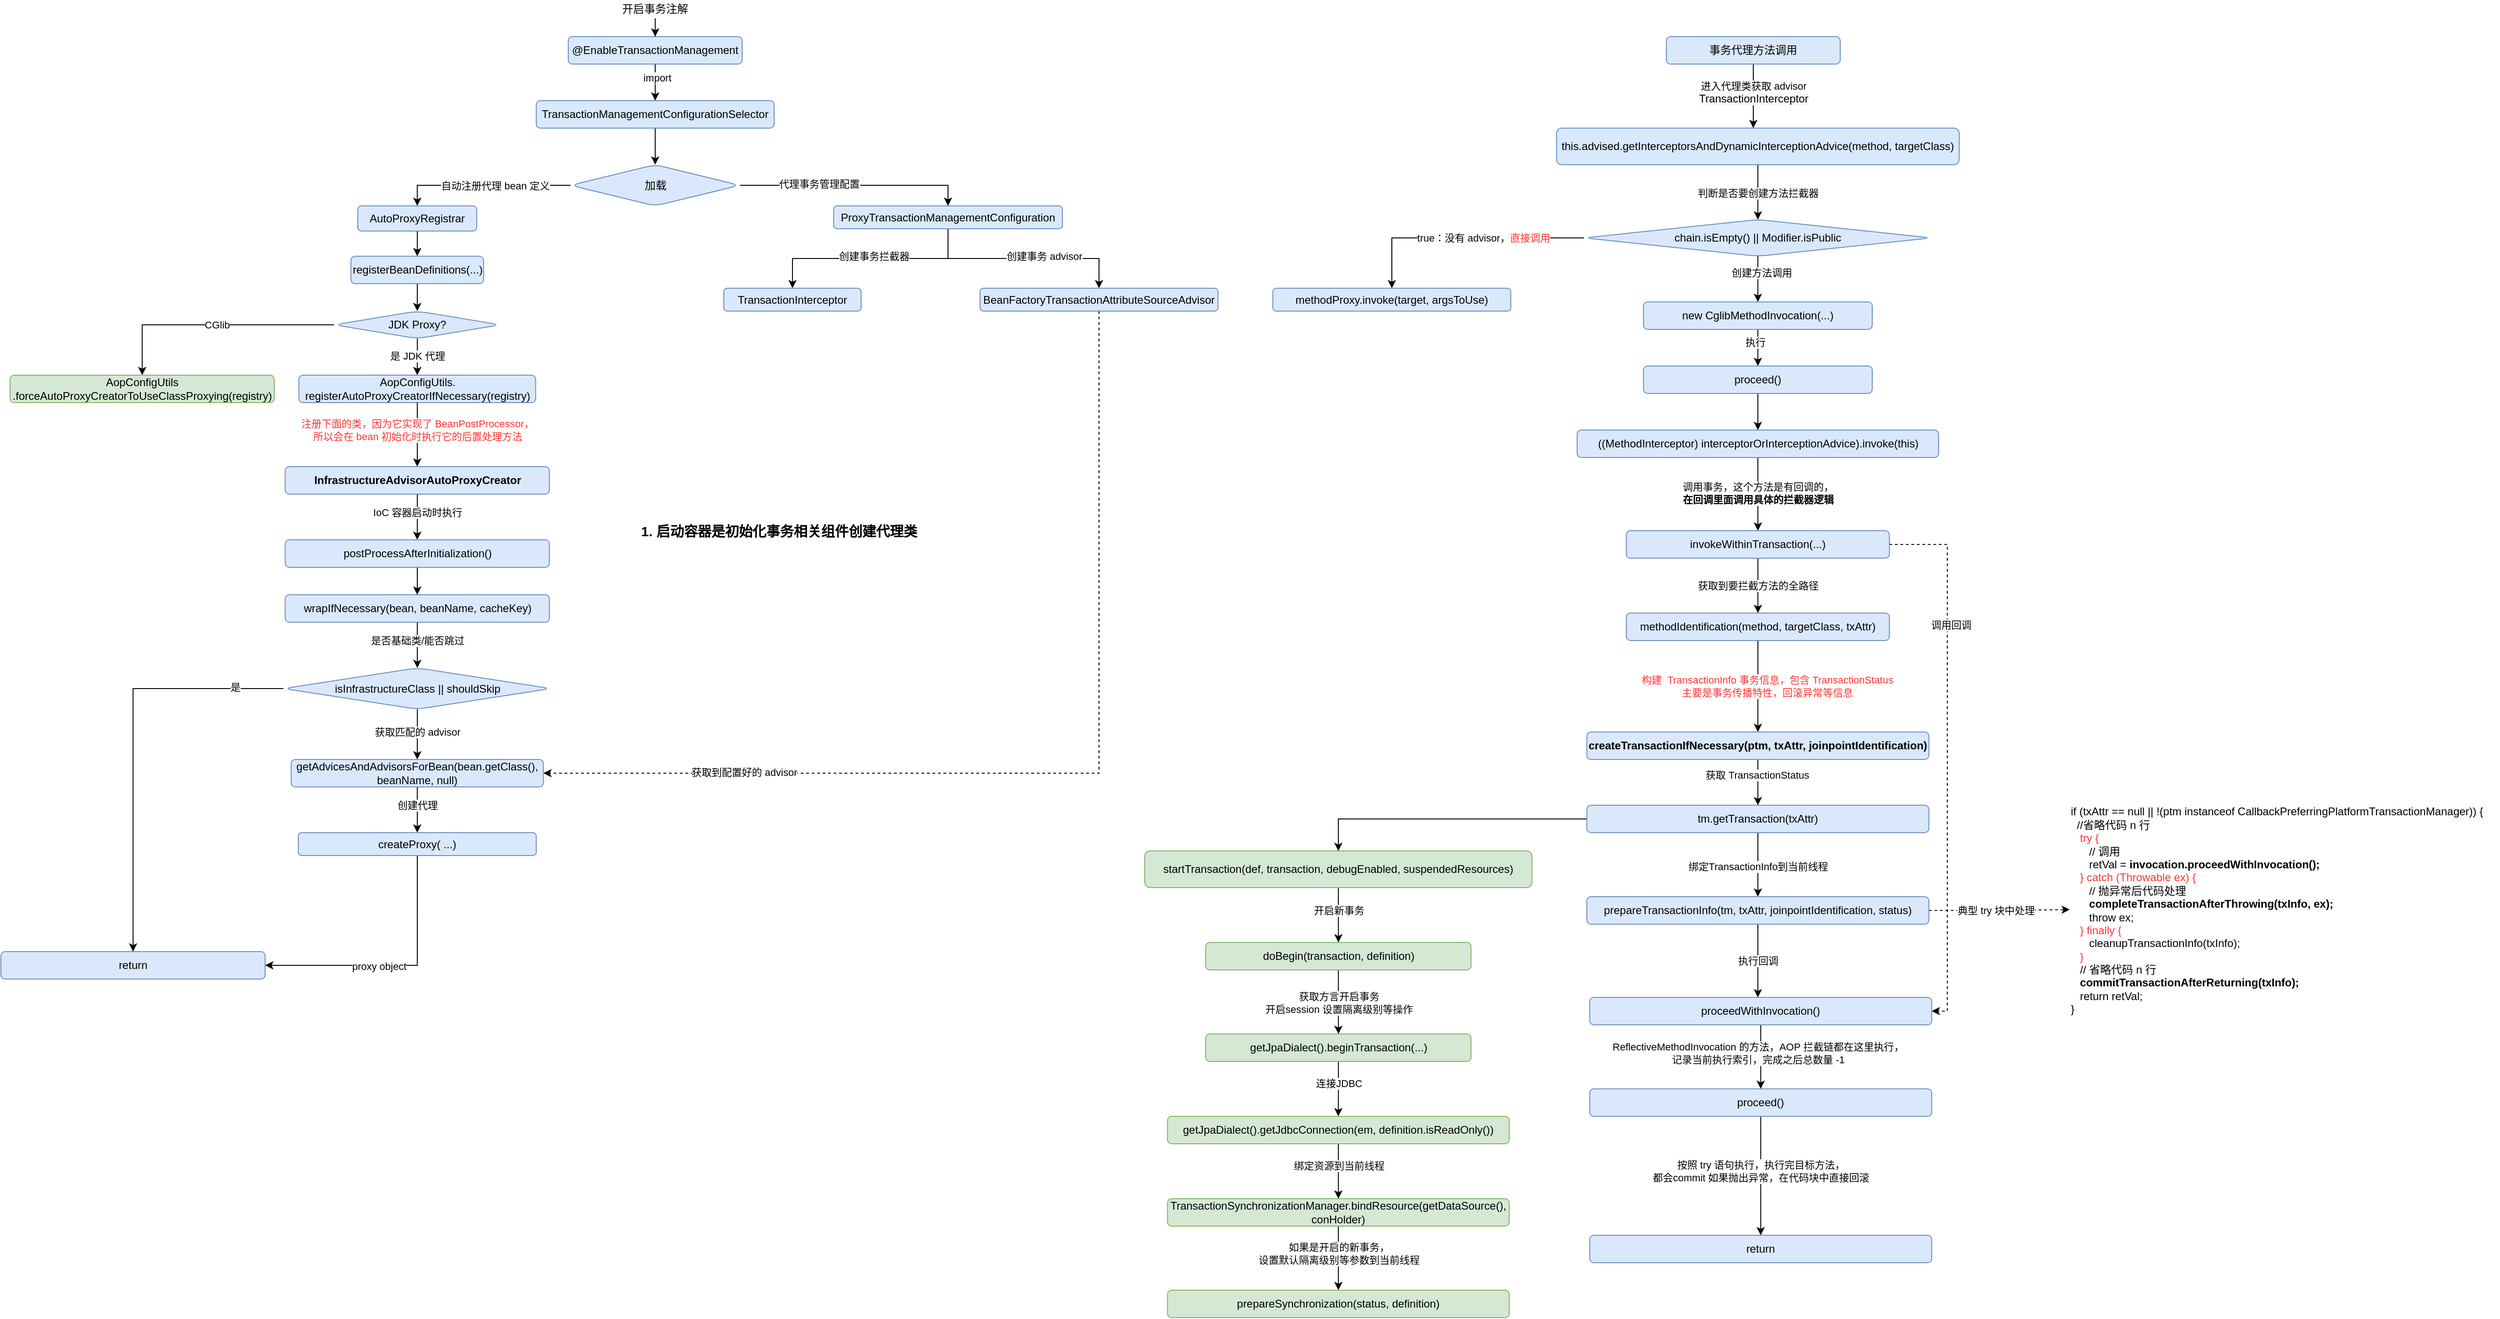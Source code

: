 <mxfile version="14.8.3" type="github">
  <diagram id="ldMmsAqKF8-JEFJYxq-1" name="第 1 页">
    <mxGraphModel dx="3546" dy="1178" grid="1" gridSize="10" guides="1" tooltips="1" connect="1" arrows="1" fold="1" page="1" pageScale="1" pageWidth="827" pageHeight="1169" math="0" shadow="0">
      <root>
        <mxCell id="0" />
        <mxCell id="1" parent="0" />
        <mxCell id="YAuvIwza9s7kWfyugDVW-5" value="" style="edgeStyle=orthogonalEdgeStyle;rounded=0;orthogonalLoop=1;jettySize=auto;html=1;" parent="1" source="YAuvIwza9s7kWfyugDVW-1" target="YAuvIwza9s7kWfyugDVW-4" edge="1">
          <mxGeometry relative="1" as="geometry">
            <Array as="points">
              <mxPoint x="-585" y="130" />
              <mxPoint x="-585" y="130" />
            </Array>
          </mxGeometry>
        </mxCell>
        <mxCell id="YAuvIwza9s7kWfyugDVW-7" value="import" style="edgeLabel;html=1;align=center;verticalAlign=middle;resizable=0;points=[];" parent="YAuvIwza9s7kWfyugDVW-5" vertex="1" connectable="0">
          <mxGeometry x="-0.286" y="2" relative="1" as="geometry">
            <mxPoint as="offset" />
          </mxGeometry>
        </mxCell>
        <mxCell id="YAuvIwza9s7kWfyugDVW-1" value="@EnableTransactionManagement" style="rounded=1;whiteSpace=wrap;html=1;fillColor=#dae8fc;strokeColor=#6c8ebf;" parent="1" vertex="1">
          <mxGeometry x="-680" y="80" width="190" height="30" as="geometry" />
        </mxCell>
        <mxCell id="YAuvIwza9s7kWfyugDVW-3" value="" style="edgeStyle=orthogonalEdgeStyle;rounded=0;orthogonalLoop=1;jettySize=auto;html=1;" parent="1" source="YAuvIwza9s7kWfyugDVW-2" target="YAuvIwza9s7kWfyugDVW-1" edge="1">
          <mxGeometry relative="1" as="geometry" />
        </mxCell>
        <mxCell id="YAuvIwza9s7kWfyugDVW-2" value="开启事务注解" style="text;html=1;strokeColor=none;fillColor=none;align=center;verticalAlign=middle;whiteSpace=wrap;rounded=0;" parent="1" vertex="1">
          <mxGeometry x="-625" y="40" width="80" height="20" as="geometry" />
        </mxCell>
        <mxCell id="YAuvIwza9s7kWfyugDVW-11" value="" style="edgeStyle=orthogonalEdgeStyle;rounded=0;orthogonalLoop=1;jettySize=auto;html=1;" parent="1" source="YAuvIwza9s7kWfyugDVW-4" target="YAuvIwza9s7kWfyugDVW-10" edge="1">
          <mxGeometry relative="1" as="geometry" />
        </mxCell>
        <mxCell id="YAuvIwza9s7kWfyugDVW-4" value="TransactionManagementConfigurationSelector" style="rounded=1;whiteSpace=wrap;html=1;fillColor=#dae8fc;strokeColor=#6c8ebf;" parent="1" vertex="1">
          <mxGeometry x="-715" y="150" width="260" height="30" as="geometry" />
        </mxCell>
        <mxCell id="YAuvIwza9s7kWfyugDVW-14" value="" style="edgeStyle=orthogonalEdgeStyle;rounded=0;orthogonalLoop=1;jettySize=auto;html=1;entryX=0.5;entryY=0;entryDx=0;entryDy=0;" parent="1" source="YAuvIwza9s7kWfyugDVW-10" target="YAuvIwza9s7kWfyugDVW-13" edge="1">
          <mxGeometry relative="1" as="geometry" />
        </mxCell>
        <mxCell id="YAuvIwza9s7kWfyugDVW-17" value="自动注册代理 bean&amp;nbsp;定义" style="edgeLabel;html=1;align=center;verticalAlign=middle;resizable=0;points=[];" parent="YAuvIwza9s7kWfyugDVW-14" vertex="1" connectable="0">
          <mxGeometry x="0.062" y="1" relative="1" as="geometry">
            <mxPoint x="18.12" y="-0.98" as="offset" />
          </mxGeometry>
        </mxCell>
        <mxCell id="YAuvIwza9s7kWfyugDVW-16" style="edgeStyle=orthogonalEdgeStyle;rounded=0;orthogonalLoop=1;jettySize=auto;html=1;entryX=0.5;entryY=0;entryDx=0;entryDy=0;" parent="1" source="YAuvIwza9s7kWfyugDVW-10" target="YAuvIwza9s7kWfyugDVW-15" edge="1">
          <mxGeometry relative="1" as="geometry" />
        </mxCell>
        <mxCell id="YAuvIwza9s7kWfyugDVW-18" value="代理事务管理配置" style="edgeLabel;html=1;align=center;verticalAlign=middle;resizable=0;points=[];" parent="YAuvIwza9s7kWfyugDVW-16" vertex="1" connectable="0">
          <mxGeometry x="-0.313" y="2" relative="1" as="geometry">
            <mxPoint as="offset" />
          </mxGeometry>
        </mxCell>
        <mxCell id="YAuvIwza9s7kWfyugDVW-10" value="加载" style="rhombus;whiteSpace=wrap;html=1;rounded=1;strokeColor=#6c8ebf;fillColor=#dae8fc;" parent="1" vertex="1">
          <mxGeometry x="-677.5" y="220" width="185" height="45" as="geometry" />
        </mxCell>
        <mxCell id="YAuvIwza9s7kWfyugDVW-20" value="" style="edgeStyle=orthogonalEdgeStyle;rounded=0;orthogonalLoop=1;jettySize=auto;html=1;" parent="1" source="YAuvIwza9s7kWfyugDVW-13" target="YAuvIwza9s7kWfyugDVW-19" edge="1">
          <mxGeometry relative="1" as="geometry" />
        </mxCell>
        <mxCell id="YAuvIwza9s7kWfyugDVW-13" value="AutoProxyRegistrar" style="whiteSpace=wrap;html=1;rounded=1;strokeColor=#6c8ebf;fillColor=#dae8fc;" parent="1" vertex="1">
          <mxGeometry x="-910" y="265" width="130" height="27.5" as="geometry" />
        </mxCell>
        <mxCell id="YAuvIwza9s7kWfyugDVW-36" value="" style="edgeStyle=orthogonalEdgeStyle;rounded=0;orthogonalLoop=1;jettySize=auto;html=1;" parent="1" source="YAuvIwza9s7kWfyugDVW-15" target="YAuvIwza9s7kWfyugDVW-35" edge="1">
          <mxGeometry relative="1" as="geometry" />
        </mxCell>
        <mxCell id="YAuvIwza9s7kWfyugDVW-37" value="创建事务拦截器" style="edgeLabel;html=1;align=center;verticalAlign=middle;resizable=0;points=[];" parent="YAuvIwza9s7kWfyugDVW-36" vertex="1" connectable="0">
          <mxGeometry x="0.043" y="1" relative="1" as="geometry">
            <mxPoint x="9.24" y="-3.48" as="offset" />
          </mxGeometry>
        </mxCell>
        <mxCell id="YAuvIwza9s7kWfyugDVW-39" value="" style="edgeStyle=orthogonalEdgeStyle;rounded=0;orthogonalLoop=1;jettySize=auto;html=1;" parent="1" source="YAuvIwza9s7kWfyugDVW-15" target="YAuvIwza9s7kWfyugDVW-38" edge="1">
          <mxGeometry relative="1" as="geometry" />
        </mxCell>
        <mxCell id="YAuvIwza9s7kWfyugDVW-40" value="创建事务&amp;nbsp;advisor" style="edgeLabel;html=1;align=center;verticalAlign=middle;resizable=0;points=[];" parent="YAuvIwza9s7kWfyugDVW-39" vertex="1" connectable="0">
          <mxGeometry x="-0.231" y="1" relative="1" as="geometry">
            <mxPoint x="49.17" y="-1.48" as="offset" />
          </mxGeometry>
        </mxCell>
        <mxCell id="YAuvIwza9s7kWfyugDVW-15" value="ProxyTransactionManagementConfiguration" style="whiteSpace=wrap;html=1;rounded=1;strokeColor=#6c8ebf;fillColor=#dae8fc;" parent="1" vertex="1">
          <mxGeometry x="-390" y="265" width="250" height="25" as="geometry" />
        </mxCell>
        <mxCell id="YAuvIwza9s7kWfyugDVW-24" value="" style="edgeStyle=orthogonalEdgeStyle;rounded=0;orthogonalLoop=1;jettySize=auto;html=1;" parent="1" source="YAuvIwza9s7kWfyugDVW-19" target="YAuvIwza9s7kWfyugDVW-23" edge="1">
          <mxGeometry relative="1" as="geometry" />
        </mxCell>
        <mxCell id="YAuvIwza9s7kWfyugDVW-19" value="registerBeanDefinitions(...)" style="whiteSpace=wrap;html=1;rounded=1;strokeColor=#6c8ebf;fillColor=#dae8fc;" parent="1" vertex="1">
          <mxGeometry x="-917.5" y="320" width="145" height="30" as="geometry" />
        </mxCell>
        <mxCell id="YAuvIwza9s7kWfyugDVW-21" value="AopConfigUtils.&lt;br&gt;registerAutoProxyCreatorIfNecessary(registry)" style="whiteSpace=wrap;html=1;rounded=1;strokeColor=#6c8ebf;fillColor=#dae8fc;" parent="1" vertex="1">
          <mxGeometry x="-974.38" y="450" width="258.75" height="30" as="geometry" />
        </mxCell>
        <mxCell id="YAuvIwza9s7kWfyugDVW-25" style="edgeStyle=orthogonalEdgeStyle;rounded=0;orthogonalLoop=1;jettySize=auto;html=1;" parent="1" source="YAuvIwza9s7kWfyugDVW-23" target="YAuvIwza9s7kWfyugDVW-21" edge="1">
          <mxGeometry relative="1" as="geometry" />
        </mxCell>
        <mxCell id="YAuvIwza9s7kWfyugDVW-26" value="是&amp;nbsp;JDK&amp;nbsp;代理" style="edgeLabel;html=1;align=center;verticalAlign=middle;resizable=0;points=[];" parent="YAuvIwza9s7kWfyugDVW-25" vertex="1" connectable="0">
          <mxGeometry x="-0.063" relative="1" as="geometry">
            <mxPoint as="offset" />
          </mxGeometry>
        </mxCell>
        <mxCell id="YAuvIwza9s7kWfyugDVW-30" value="" style="edgeStyle=orthogonalEdgeStyle;rounded=0;orthogonalLoop=1;jettySize=auto;html=1;" parent="1" source="YAuvIwza9s7kWfyugDVW-23" target="YAuvIwza9s7kWfyugDVW-29" edge="1">
          <mxGeometry relative="1" as="geometry" />
        </mxCell>
        <mxCell id="YAuvIwza9s7kWfyugDVW-31" value="CGlib" style="edgeLabel;html=1;align=center;verticalAlign=middle;resizable=0;points=[];" parent="YAuvIwza9s7kWfyugDVW-30" vertex="1" connectable="0">
          <mxGeometry x="-0.03" relative="1" as="geometry">
            <mxPoint as="offset" />
          </mxGeometry>
        </mxCell>
        <mxCell id="YAuvIwza9s7kWfyugDVW-23" value="JDK Proxy?" style="rhombus;whiteSpace=wrap;html=1;rounded=1;strokeColor=#6c8ebf;fillColor=#dae8fc;" parent="1" vertex="1">
          <mxGeometry x="-935.94" y="380" width="181.87" height="30" as="geometry" />
        </mxCell>
        <mxCell id="YAuvIwza9s7kWfyugDVW-33" value="" style="edgeStyle=orthogonalEdgeStyle;rounded=0;orthogonalLoop=1;jettySize=auto;html=1;exitX=0.5;exitY=1;exitDx=0;exitDy=0;" parent="1" source="YAuvIwza9s7kWfyugDVW-21" target="YAuvIwza9s7kWfyugDVW-32" edge="1">
          <mxGeometry relative="1" as="geometry" />
        </mxCell>
        <mxCell id="YAuvIwza9s7kWfyugDVW-34" value="&lt;font color=&quot;#ff3333&quot;&gt;注册下面的类，因为它实现了&amp;nbsp;BeanPostProcessor，&lt;br&gt;所以会在&amp;nbsp;bean&amp;nbsp;初始化时执行它的后置处理方法&lt;/font&gt;" style="edgeLabel;html=1;align=center;verticalAlign=middle;resizable=0;points=[];" parent="YAuvIwza9s7kWfyugDVW-33" vertex="1" connectable="0">
          <mxGeometry x="-0.291" y="-1" relative="1" as="geometry">
            <mxPoint x="1" y="5.17" as="offset" />
          </mxGeometry>
        </mxCell>
        <mxCell id="YAuvIwza9s7kWfyugDVW-29" value="AopConfigUtils&lt;br&gt;.forceAutoProxyCreatorToUseClassProxying(registry)" style="whiteSpace=wrap;html=1;rounded=1;strokeColor=#82b366;fillColor=#d5e8d4;" parent="1" vertex="1">
          <mxGeometry x="-1290" y="450" width="288.75" height="30" as="geometry" />
        </mxCell>
        <mxCell id="YAuvIwza9s7kWfyugDVW-45" value="" style="edgeStyle=orthogonalEdgeStyle;rounded=0;orthogonalLoop=1;jettySize=auto;html=1;" parent="1" source="YAuvIwza9s7kWfyugDVW-32" target="YAuvIwza9s7kWfyugDVW-44" edge="1">
          <mxGeometry relative="1" as="geometry" />
        </mxCell>
        <mxCell id="YAuvIwza9s7kWfyugDVW-46" value="IoC&amp;nbsp;容器启动时执行" style="edgeLabel;html=1;align=center;verticalAlign=middle;resizable=0;points=[];" parent="YAuvIwza9s7kWfyugDVW-45" vertex="1" connectable="0">
          <mxGeometry x="0.302" relative="1" as="geometry">
            <mxPoint y="-12.41" as="offset" />
          </mxGeometry>
        </mxCell>
        <mxCell id="YAuvIwza9s7kWfyugDVW-32" value="&lt;b&gt;InfrastructureAdvisorAutoProxyCreator&lt;/b&gt;" style="whiteSpace=wrap;html=1;rounded=1;strokeColor=#6c8ebf;fillColor=#dae8fc;" parent="1" vertex="1">
          <mxGeometry x="-989.37" y="550" width="288.75" height="30" as="geometry" />
        </mxCell>
        <mxCell id="YAuvIwza9s7kWfyugDVW-35" value="TransactionInterceptor" style="whiteSpace=wrap;html=1;rounded=1;strokeColor=#6c8ebf;fillColor=#dae8fc;" parent="1" vertex="1">
          <mxGeometry x="-510" y="355" width="150" height="25" as="geometry" />
        </mxCell>
        <mxCell id="YAuvIwza9s7kWfyugDVW-66" style="edgeStyle=orthogonalEdgeStyle;rounded=0;orthogonalLoop=1;jettySize=auto;html=1;entryX=1;entryY=0.5;entryDx=0;entryDy=0;dashed=1;" parent="1" source="YAuvIwza9s7kWfyugDVW-38" target="YAuvIwza9s7kWfyugDVW-62" edge="1">
          <mxGeometry relative="1" as="geometry">
            <Array as="points">
              <mxPoint x="-100" y="885" />
            </Array>
          </mxGeometry>
        </mxCell>
        <mxCell id="YAuvIwza9s7kWfyugDVW-67" value="获取到配置好的&amp;nbsp;advisor" style="edgeLabel;html=1;align=center;verticalAlign=middle;resizable=0;points=[];" parent="YAuvIwza9s7kWfyugDVW-66" vertex="1" connectable="0">
          <mxGeometry x="0.607" y="-1" relative="1" as="geometry">
            <mxPoint as="offset" />
          </mxGeometry>
        </mxCell>
        <mxCell id="YAuvIwza9s7kWfyugDVW-38" value="BeanFactoryTransactionAttributeSourceAdvisor" style="whiteSpace=wrap;html=1;rounded=1;strokeColor=#6c8ebf;fillColor=#dae8fc;" parent="1" vertex="1">
          <mxGeometry x="-230" y="355" width="260" height="25" as="geometry" />
        </mxCell>
        <mxCell id="YAuvIwza9s7kWfyugDVW-48" value="" style="edgeStyle=orthogonalEdgeStyle;rounded=0;orthogonalLoop=1;jettySize=auto;html=1;" parent="1" source="YAuvIwza9s7kWfyugDVW-44" target="YAuvIwza9s7kWfyugDVW-47" edge="1">
          <mxGeometry relative="1" as="geometry" />
        </mxCell>
        <mxCell id="YAuvIwza9s7kWfyugDVW-44" value="postProcessAfterInitialization()" style="whiteSpace=wrap;html=1;rounded=1;strokeColor=#6c8ebf;fillColor=#dae8fc;" parent="1" vertex="1">
          <mxGeometry x="-989.38" y="630" width="288.75" height="30" as="geometry" />
        </mxCell>
        <mxCell id="YAuvIwza9s7kWfyugDVW-50" value="" style="edgeStyle=orthogonalEdgeStyle;rounded=0;orthogonalLoop=1;jettySize=auto;html=1;" parent="1" source="YAuvIwza9s7kWfyugDVW-47" target="YAuvIwza9s7kWfyugDVW-49" edge="1">
          <mxGeometry relative="1" as="geometry" />
        </mxCell>
        <mxCell id="YAuvIwza9s7kWfyugDVW-51" value="是否基础类/能否跳过" style="edgeLabel;html=1;align=center;verticalAlign=middle;resizable=0;points=[];" parent="YAuvIwza9s7kWfyugDVW-50" vertex="1" connectable="0">
          <mxGeometry x="0.224" y="2" relative="1" as="geometry">
            <mxPoint x="-2.08" y="-10.75" as="offset" />
          </mxGeometry>
        </mxCell>
        <mxCell id="YAuvIwza9s7kWfyugDVW-47" value="wrapIfNecessary(bean, beanName, cacheKey)" style="whiteSpace=wrap;html=1;rounded=1;strokeColor=#6c8ebf;fillColor=#dae8fc;" parent="1" vertex="1">
          <mxGeometry x="-989.37" y="690" width="288.75" height="30" as="geometry" />
        </mxCell>
        <mxCell id="YAuvIwza9s7kWfyugDVW-55" style="edgeStyle=orthogonalEdgeStyle;rounded=0;orthogonalLoop=1;jettySize=auto;html=1;" parent="1" source="YAuvIwza9s7kWfyugDVW-49" target="YAuvIwza9s7kWfyugDVW-54" edge="1">
          <mxGeometry relative="1" as="geometry" />
        </mxCell>
        <mxCell id="YAuvIwza9s7kWfyugDVW-56" value="是" style="edgeLabel;html=1;align=center;verticalAlign=middle;resizable=0;points=[];" parent="YAuvIwza9s7kWfyugDVW-55" vertex="1" connectable="0">
          <mxGeometry x="-0.764" y="-2" relative="1" as="geometry">
            <mxPoint as="offset" />
          </mxGeometry>
        </mxCell>
        <mxCell id="YAuvIwza9s7kWfyugDVW-64" value="" style="edgeStyle=orthogonalEdgeStyle;rounded=0;orthogonalLoop=1;jettySize=auto;html=1;" parent="1" source="YAuvIwza9s7kWfyugDVW-49" target="YAuvIwza9s7kWfyugDVW-62" edge="1">
          <mxGeometry relative="1" as="geometry" />
        </mxCell>
        <mxCell id="YAuvIwza9s7kWfyugDVW-65" value="获取匹配的&amp;nbsp;advisor" style="edgeLabel;html=1;align=center;verticalAlign=middle;resizable=0;points=[];" parent="YAuvIwza9s7kWfyugDVW-64" vertex="1" connectable="0">
          <mxGeometry x="0.293" y="-1" relative="1" as="geometry">
            <mxPoint x="1" y="-10.74" as="offset" />
          </mxGeometry>
        </mxCell>
        <mxCell id="YAuvIwza9s7kWfyugDVW-49" value="isInfrastructureClass ||&amp;nbsp;shouldSkip" style="rhombus;whiteSpace=wrap;html=1;rounded=1;strokeColor=#6c8ebf;fillColor=#dae8fc;" parent="1" vertex="1">
          <mxGeometry x="-991.25" y="770" width="292.5" height="45" as="geometry" />
        </mxCell>
        <mxCell id="YAuvIwza9s7kWfyugDVW-54" value="return" style="whiteSpace=wrap;html=1;rounded=1;strokeColor=#6c8ebf;fillColor=#dae8fc;" parent="1" vertex="1">
          <mxGeometry x="-1300" y="1080" width="288.75" height="30" as="geometry" />
        </mxCell>
        <mxCell id="YAuvIwza9s7kWfyugDVW-71" style="edgeStyle=orthogonalEdgeStyle;rounded=0;orthogonalLoop=1;jettySize=auto;html=1;entryX=1;entryY=0.5;entryDx=0;entryDy=0;exitX=0.5;exitY=1;exitDx=0;exitDy=0;" parent="1" source="YAuvIwza9s7kWfyugDVW-59" target="YAuvIwza9s7kWfyugDVW-54" edge="1">
          <mxGeometry relative="1" as="geometry" />
        </mxCell>
        <mxCell id="YAuvIwza9s7kWfyugDVW-72" value="proxy&amp;nbsp;object" style="edgeLabel;html=1;align=center;verticalAlign=middle;resizable=0;points=[];" parent="YAuvIwza9s7kWfyugDVW-71" vertex="1" connectable="0">
          <mxGeometry x="0.132" y="1" relative="1" as="geometry">
            <mxPoint as="offset" />
          </mxGeometry>
        </mxCell>
        <mxCell id="YAuvIwza9s7kWfyugDVW-59" value="&lt;div&gt;createProxy(&lt;span&gt;&amp;nbsp;...)&lt;/span&gt;&lt;/div&gt;" style="whiteSpace=wrap;html=1;rounded=1;strokeColor=#6c8ebf;fillColor=#dae8fc;" parent="1" vertex="1">
          <mxGeometry x="-974.99" y="950" width="260" height="25" as="geometry" />
        </mxCell>
        <mxCell id="YAuvIwza9s7kWfyugDVW-69" value="" style="edgeStyle=orthogonalEdgeStyle;rounded=0;orthogonalLoop=1;jettySize=auto;html=1;" parent="1" source="YAuvIwza9s7kWfyugDVW-62" target="YAuvIwza9s7kWfyugDVW-59" edge="1">
          <mxGeometry relative="1" as="geometry" />
        </mxCell>
        <mxCell id="YAuvIwza9s7kWfyugDVW-70" value="创建代理" style="edgeLabel;html=1;align=center;verticalAlign=middle;resizable=0;points=[];" parent="YAuvIwza9s7kWfyugDVW-69" vertex="1" connectable="0">
          <mxGeometry x="-0.225" relative="1" as="geometry">
            <mxPoint as="offset" />
          </mxGeometry>
        </mxCell>
        <mxCell id="YAuvIwza9s7kWfyugDVW-62" value="getAdvicesAndAdvisorsForBean(bean.getClass(), beanName, null)" style="whiteSpace=wrap;html=1;rounded=1;strokeColor=#6c8ebf;fillColor=#dae8fc;" parent="1" vertex="1">
          <mxGeometry x="-982.81" y="870" width="275.63" height="30" as="geometry" />
        </mxCell>
        <mxCell id="YAuvIwza9s7kWfyugDVW-73" value="&lt;b&gt;&lt;font style=&quot;font-size: 15px&quot;&gt;1. 启动容器是初始化事务相关组件创建代理类&lt;/font&gt;&lt;/b&gt;" style="text;html=1;align=center;verticalAlign=middle;resizable=0;points=[];autosize=1;" parent="1" vertex="1">
          <mxGeometry x="-610" y="610" width="320" height="20" as="geometry" />
        </mxCell>
        <mxCell id="YAuvIwza9s7kWfyugDVW-76" value="" style="edgeStyle=orthogonalEdgeStyle;rounded=0;orthogonalLoop=1;jettySize=auto;html=1;" parent="1" source="YAuvIwza9s7kWfyugDVW-74" target="YAuvIwza9s7kWfyugDVW-75" edge="1">
          <mxGeometry relative="1" as="geometry">
            <Array as="points">
              <mxPoint x="615" y="140" />
              <mxPoint x="615" y="140" />
            </Array>
          </mxGeometry>
        </mxCell>
        <mxCell id="YAuvIwza9s7kWfyugDVW-77" value="进入代理类获取&amp;nbsp;advisor&lt;br&gt;&lt;span style=&quot;font-size: 12px ; background-color: rgb(248 , 249 , 250)&quot;&gt;TransactionInterceptor&lt;/span&gt;" style="edgeLabel;html=1;align=center;verticalAlign=middle;resizable=0;points=[];" parent="YAuvIwza9s7kWfyugDVW-76" vertex="1" connectable="0">
          <mxGeometry x="-0.25" y="4" relative="1" as="geometry">
            <mxPoint x="-4" y="4" as="offset" />
          </mxGeometry>
        </mxCell>
        <mxCell id="YAuvIwza9s7kWfyugDVW-74" value="事务代理方法调用" style="rounded=1;whiteSpace=wrap;html=1;fillColor=#dae8fc;strokeColor=#6c8ebf;" parent="1" vertex="1">
          <mxGeometry x="520" y="80" width="190" height="30" as="geometry" />
        </mxCell>
        <mxCell id="YAuvIwza9s7kWfyugDVW-79" value="" style="edgeStyle=orthogonalEdgeStyle;rounded=0;orthogonalLoop=1;jettySize=auto;html=1;" parent="1" source="YAuvIwza9s7kWfyugDVW-75" target="YAuvIwza9s7kWfyugDVW-78" edge="1">
          <mxGeometry relative="1" as="geometry" />
        </mxCell>
        <mxCell id="YAuvIwza9s7kWfyugDVW-80" value="判断是否要创建方法拦截器" style="edgeLabel;html=1;align=center;verticalAlign=middle;resizable=0;points=[];" parent="YAuvIwza9s7kWfyugDVW-79" vertex="1" connectable="0">
          <mxGeometry x="-0.218" y="1" relative="1" as="geometry">
            <mxPoint x="-1" y="7" as="offset" />
          </mxGeometry>
        </mxCell>
        <mxCell id="YAuvIwza9s7kWfyugDVW-75" value="this.advised.getInterceptorsAndDynamicInterceptionAdvice(method, targetClass)" style="rounded=1;whiteSpace=wrap;html=1;fillColor=#dae8fc;strokeColor=#6c8ebf;" parent="1" vertex="1">
          <mxGeometry x="400" y="180" width="440" height="40" as="geometry" />
        </mxCell>
        <mxCell id="YAuvIwza9s7kWfyugDVW-82" style="edgeStyle=orthogonalEdgeStyle;rounded=0;orthogonalLoop=1;jettySize=auto;html=1;" parent="1" source="YAuvIwza9s7kWfyugDVW-78" target="YAuvIwza9s7kWfyugDVW-81" edge="1">
          <mxGeometry relative="1" as="geometry" />
        </mxCell>
        <mxCell id="YAuvIwza9s7kWfyugDVW-83" value="true：没有&amp;nbsp;advisor，&lt;font color=&quot;#ff3333&quot;&gt;直接调用&lt;/font&gt;" style="edgeLabel;html=1;align=center;verticalAlign=middle;resizable=0;points=[];" parent="YAuvIwza9s7kWfyugDVW-82" vertex="1" connectable="0">
          <mxGeometry x="0.23" y="-1" relative="1" as="geometry">
            <mxPoint x="53" y="1" as="offset" />
          </mxGeometry>
        </mxCell>
        <mxCell id="YAuvIwza9s7kWfyugDVW-85" value="" style="edgeStyle=orthogonalEdgeStyle;rounded=0;orthogonalLoop=1;jettySize=auto;html=1;" parent="1" source="YAuvIwza9s7kWfyugDVW-78" target="YAuvIwza9s7kWfyugDVW-84" edge="1">
          <mxGeometry relative="1" as="geometry" />
        </mxCell>
        <mxCell id="YAuvIwza9s7kWfyugDVW-86" value="创建方法调用" style="edgeLabel;html=1;align=center;verticalAlign=middle;resizable=0;points=[];" parent="YAuvIwza9s7kWfyugDVW-85" vertex="1" connectable="0">
          <mxGeometry x="-0.291" y="4" relative="1" as="geometry">
            <mxPoint as="offset" />
          </mxGeometry>
        </mxCell>
        <mxCell id="YAuvIwza9s7kWfyugDVW-78" value="chain.isEmpty() ||&amp;nbsp;Modifier.isPublic" style="rhombus;whiteSpace=wrap;html=1;rounded=1;strokeColor=#6c8ebf;fillColor=#dae8fc;" parent="1" vertex="1">
          <mxGeometry x="430" y="280" width="380" height="40" as="geometry" />
        </mxCell>
        <mxCell id="YAuvIwza9s7kWfyugDVW-81" value="methodProxy.invoke(target, argsToUse)" style="rounded=1;whiteSpace=wrap;html=1;fillColor=#dae8fc;strokeColor=#6c8ebf;" parent="1" vertex="1">
          <mxGeometry x="90" y="355" width="260" height="25" as="geometry" />
        </mxCell>
        <mxCell id="YAuvIwza9s7kWfyugDVW-88" value="" style="edgeStyle=orthogonalEdgeStyle;rounded=0;orthogonalLoop=1;jettySize=auto;html=1;" parent="1" source="YAuvIwza9s7kWfyugDVW-84" target="YAuvIwza9s7kWfyugDVW-87" edge="1">
          <mxGeometry relative="1" as="geometry" />
        </mxCell>
        <mxCell id="YAuvIwza9s7kWfyugDVW-89" value="执行" style="edgeLabel;html=1;align=center;verticalAlign=middle;resizable=0;points=[];" parent="YAuvIwza9s7kWfyugDVW-88" vertex="1" connectable="0">
          <mxGeometry x="-0.296" y="-3" relative="1" as="geometry">
            <mxPoint as="offset" />
          </mxGeometry>
        </mxCell>
        <mxCell id="YAuvIwza9s7kWfyugDVW-84" value="new CglibMethodInvocation(...)" style="rounded=1;whiteSpace=wrap;html=1;fillColor=#dae8fc;strokeColor=#6c8ebf;" parent="1" vertex="1">
          <mxGeometry x="495" y="370" width="250" height="30" as="geometry" />
        </mxCell>
        <mxCell id="YAuvIwza9s7kWfyugDVW-91" value="" style="edgeStyle=orthogonalEdgeStyle;rounded=0;orthogonalLoop=1;jettySize=auto;html=1;" parent="1" source="YAuvIwza9s7kWfyugDVW-87" target="YAuvIwza9s7kWfyugDVW-90" edge="1">
          <mxGeometry relative="1" as="geometry" />
        </mxCell>
        <mxCell id="YAuvIwza9s7kWfyugDVW-87" value="proceed()" style="rounded=1;whiteSpace=wrap;html=1;fillColor=#dae8fc;strokeColor=#6c8ebf;" parent="1" vertex="1">
          <mxGeometry x="495" y="440" width="250" height="30" as="geometry" />
        </mxCell>
        <mxCell id="YAuvIwza9s7kWfyugDVW-93" value="" style="edgeStyle=orthogonalEdgeStyle;rounded=0;orthogonalLoop=1;jettySize=auto;html=1;" parent="1" source="YAuvIwza9s7kWfyugDVW-90" target="YAuvIwza9s7kWfyugDVW-92" edge="1">
          <mxGeometry relative="1" as="geometry" />
        </mxCell>
        <mxCell id="YAuvIwza9s7kWfyugDVW-94" value="调用事务，这个方法是有回调的，&lt;br&gt;&lt;b&gt;在回调里面调用具体的拦截器逻辑&lt;/b&gt;" style="edgeLabel;html=1;align=center;verticalAlign=middle;resizable=0;points=[];" parent="YAuvIwza9s7kWfyugDVW-93" vertex="1" connectable="0">
          <mxGeometry x="-0.756" y="-1" relative="1" as="geometry">
            <mxPoint x="1" y="29" as="offset" />
          </mxGeometry>
        </mxCell>
        <mxCell id="YAuvIwza9s7kWfyugDVW-90" value="((MethodInterceptor) interceptorOrInterceptionAdvice).invoke(this)" style="rounded=1;whiteSpace=wrap;html=1;fillColor=#dae8fc;strokeColor=#6c8ebf;" parent="1" vertex="1">
          <mxGeometry x="422.5" y="510" width="395" height="30" as="geometry" />
        </mxCell>
        <mxCell id="YAuvIwza9s7kWfyugDVW-96" value="" style="edgeStyle=orthogonalEdgeStyle;rounded=0;orthogonalLoop=1;jettySize=auto;html=1;" parent="1" source="YAuvIwza9s7kWfyugDVW-92" target="YAuvIwza9s7kWfyugDVW-95" edge="1">
          <mxGeometry relative="1" as="geometry">
            <Array as="points">
              <mxPoint x="620" y="680" />
              <mxPoint x="620" y="680" />
            </Array>
          </mxGeometry>
        </mxCell>
        <mxCell id="YAuvIwza9s7kWfyugDVW-97" value="获取到要拦截方法的全路径" style="edgeLabel;html=1;align=center;verticalAlign=middle;resizable=0;points=[];" parent="YAuvIwza9s7kWfyugDVW-96" vertex="1" connectable="0">
          <mxGeometry x="-0.3" y="2" relative="1" as="geometry">
            <mxPoint x="-2.1" y="9" as="offset" />
          </mxGeometry>
        </mxCell>
        <mxCell id="YAuvIwza9s7kWfyugDVW-133" style="edgeStyle=orthogonalEdgeStyle;rounded=0;orthogonalLoop=1;jettySize=auto;html=1;entryX=1;entryY=0.5;entryDx=0;entryDy=0;dashed=1;exitX=1;exitY=0.5;exitDx=0;exitDy=0;" parent="1" source="YAuvIwza9s7kWfyugDVW-92" target="YAuvIwza9s7kWfyugDVW-131" edge="1">
          <mxGeometry relative="1" as="geometry">
            <Array as="points">
              <mxPoint x="827" y="635" />
              <mxPoint x="827" y="1145" />
            </Array>
          </mxGeometry>
        </mxCell>
        <mxCell id="YAuvIwza9s7kWfyugDVW-134" value="调用回调" style="edgeLabel;html=1;align=center;verticalAlign=middle;resizable=0;points=[];" parent="YAuvIwza9s7kWfyugDVW-133" vertex="1" connectable="0">
          <mxGeometry x="-0.49" y="4" relative="1" as="geometry">
            <mxPoint as="offset" />
          </mxGeometry>
        </mxCell>
        <mxCell id="YAuvIwza9s7kWfyugDVW-92" value="invokeWithinTransaction(...)" style="rounded=1;whiteSpace=wrap;html=1;fillColor=#dae8fc;strokeColor=#6c8ebf;" parent="1" vertex="1">
          <mxGeometry x="476.25" y="620" width="287.5" height="30" as="geometry" />
        </mxCell>
        <mxCell id="YAuvIwza9s7kWfyugDVW-99" value="" style="edgeStyle=orthogonalEdgeStyle;rounded=0;orthogonalLoop=1;jettySize=auto;html=1;" parent="1" source="YAuvIwza9s7kWfyugDVW-95" target="YAuvIwza9s7kWfyugDVW-98" edge="1">
          <mxGeometry relative="1" as="geometry" />
        </mxCell>
        <mxCell id="YAuvIwza9s7kWfyugDVW-100" value="&lt;font color=&quot;#ff3333&quot;&gt;构建&amp;nbsp;&amp;nbsp;TransactionInfo&amp;nbsp;事务信息，包含&amp;nbsp;TransactionStatus&lt;br&gt;主要是事务传播特性，回滚异常等信息&lt;/font&gt;" style="edgeLabel;html=1;align=center;verticalAlign=middle;resizable=0;points=[];" parent="YAuvIwza9s7kWfyugDVW-99" vertex="1" connectable="0">
          <mxGeometry x="-0.201" y="-3" relative="1" as="geometry">
            <mxPoint x="12.9" y="10" as="offset" />
          </mxGeometry>
        </mxCell>
        <mxCell id="YAuvIwza9s7kWfyugDVW-95" value="methodIdentification(method, targetClass, txAttr)" style="rounded=1;whiteSpace=wrap;html=1;fillColor=#dae8fc;strokeColor=#6c8ebf;" parent="1" vertex="1">
          <mxGeometry x="476.25" y="710" width="287.5" height="30" as="geometry" />
        </mxCell>
        <mxCell id="YAuvIwza9s7kWfyugDVW-102" value="" style="edgeStyle=orthogonalEdgeStyle;rounded=0;orthogonalLoop=1;jettySize=auto;html=1;" parent="1" source="YAuvIwza9s7kWfyugDVW-98" target="YAuvIwza9s7kWfyugDVW-101" edge="1">
          <mxGeometry relative="1" as="geometry" />
        </mxCell>
        <mxCell id="YAuvIwza9s7kWfyugDVW-103" value="获取&amp;nbsp;TransactionStatus" style="edgeLabel;html=1;align=center;verticalAlign=middle;resizable=0;points=[];" parent="YAuvIwza9s7kWfyugDVW-102" vertex="1" connectable="0">
          <mxGeometry x="-0.314" y="-1" relative="1" as="geometry">
            <mxPoint as="offset" />
          </mxGeometry>
        </mxCell>
        <mxCell id="YAuvIwza9s7kWfyugDVW-98" value="&lt;b&gt;createTransactionIfNecessary(ptm, txAttr, joinpointIdentification)&lt;/b&gt;" style="rounded=1;whiteSpace=wrap;html=1;fillColor=#dae8fc;strokeColor=#6c8ebf;" parent="1" vertex="1">
          <mxGeometry x="433.13" y="840" width="373.75" height="30" as="geometry" />
        </mxCell>
        <mxCell id="YAuvIwza9s7kWfyugDVW-105" value="" style="edgeStyle=orthogonalEdgeStyle;rounded=0;orthogonalLoop=1;jettySize=auto;html=1;" parent="1" source="YAuvIwza9s7kWfyugDVW-101" target="YAuvIwza9s7kWfyugDVW-104" edge="1">
          <mxGeometry relative="1" as="geometry" />
        </mxCell>
        <mxCell id="YAuvIwza9s7kWfyugDVW-124" value="" style="edgeStyle=orthogonalEdgeStyle;rounded=0;orthogonalLoop=1;jettySize=auto;html=1;" parent="1" source="YAuvIwza9s7kWfyugDVW-101" target="YAuvIwza9s7kWfyugDVW-123" edge="1">
          <mxGeometry relative="1" as="geometry" />
        </mxCell>
        <mxCell id="YAuvIwza9s7kWfyugDVW-125" value="绑定TransactionInfo到当前线程" style="edgeLabel;html=1;align=center;verticalAlign=middle;resizable=0;points=[];" parent="YAuvIwza9s7kWfyugDVW-124" vertex="1" connectable="0">
          <mxGeometry x="-0.25" y="-1" relative="1" as="geometry">
            <mxPoint x="1" y="10" as="offset" />
          </mxGeometry>
        </mxCell>
        <mxCell id="YAuvIwza9s7kWfyugDVW-101" value="tm.getTransaction(txAttr)" style="rounded=1;whiteSpace=wrap;html=1;fillColor=#dae8fc;strokeColor=#6c8ebf;" parent="1" vertex="1">
          <mxGeometry x="433.12" y="920" width="373.75" height="30" as="geometry" />
        </mxCell>
        <mxCell id="YAuvIwza9s7kWfyugDVW-107" value="" style="edgeStyle=orthogonalEdgeStyle;rounded=0;orthogonalLoop=1;jettySize=auto;html=1;" parent="1" source="YAuvIwza9s7kWfyugDVW-104" target="YAuvIwza9s7kWfyugDVW-106" edge="1">
          <mxGeometry relative="1" as="geometry" />
        </mxCell>
        <mxCell id="YAuvIwza9s7kWfyugDVW-117" value="开启新事务" style="edgeLabel;html=1;align=center;verticalAlign=middle;resizable=0;points=[];" parent="YAuvIwza9s7kWfyugDVW-107" vertex="1" connectable="0">
          <mxGeometry x="0.24" y="-2" relative="1" as="geometry">
            <mxPoint x="1.96" y="-12" as="offset" />
          </mxGeometry>
        </mxCell>
        <mxCell id="YAuvIwza9s7kWfyugDVW-104" value="startTransaction(def, transaction, debugEnabled, suspendedResources)" style="rounded=1;whiteSpace=wrap;html=1;fillColor=#d5e8d4;strokeColor=#82b366;" parent="1" vertex="1">
          <mxGeometry x="-50" y="970" width="423.12" height="40" as="geometry" />
        </mxCell>
        <mxCell id="YAuvIwza9s7kWfyugDVW-109" value="" style="edgeStyle=orthogonalEdgeStyle;rounded=0;orthogonalLoop=1;jettySize=auto;html=1;" parent="1" source="YAuvIwza9s7kWfyugDVW-106" target="YAuvIwza9s7kWfyugDVW-108" edge="1">
          <mxGeometry relative="1" as="geometry">
            <Array as="points">
              <mxPoint x="162" y="1150" />
              <mxPoint x="162" y="1150" />
            </Array>
          </mxGeometry>
        </mxCell>
        <mxCell id="YAuvIwza9s7kWfyugDVW-110" value="获取方言开启事务&lt;br&gt;开启session&amp;nbsp;设置隔离级别等操作" style="edgeLabel;html=1;align=center;verticalAlign=middle;resizable=0;points=[];" parent="YAuvIwza9s7kWfyugDVW-109" vertex="1" connectable="0">
          <mxGeometry x="0.26" y="-1" relative="1" as="geometry">
            <mxPoint x="0.96" y="-8" as="offset" />
          </mxGeometry>
        </mxCell>
        <mxCell id="YAuvIwza9s7kWfyugDVW-106" value="doBegin(transaction, definition)" style="rounded=1;whiteSpace=wrap;html=1;fillColor=#d5e8d4;strokeColor=#82b366;" parent="1" vertex="1">
          <mxGeometry x="16.56" y="1070" width="290" height="30" as="geometry" />
        </mxCell>
        <mxCell id="YAuvIwza9s7kWfyugDVW-112" value="" style="edgeStyle=orthogonalEdgeStyle;rounded=0;orthogonalLoop=1;jettySize=auto;html=1;" parent="1" source="YAuvIwza9s7kWfyugDVW-108" target="YAuvIwza9s7kWfyugDVW-111" edge="1">
          <mxGeometry relative="1" as="geometry" />
        </mxCell>
        <mxCell id="YAuvIwza9s7kWfyugDVW-113" value="连接JDBC" style="edgeLabel;html=1;align=center;verticalAlign=middle;resizable=0;points=[];" parent="YAuvIwza9s7kWfyugDVW-112" vertex="1" connectable="0">
          <mxGeometry x="0.201" y="2" relative="1" as="geometry">
            <mxPoint x="-1.94" y="-11.9" as="offset" />
          </mxGeometry>
        </mxCell>
        <mxCell id="YAuvIwza9s7kWfyugDVW-108" value="getJpaDialect().beginTransaction(...)" style="rounded=1;whiteSpace=wrap;html=1;fillColor=#d5e8d4;strokeColor=#82b366;" parent="1" vertex="1">
          <mxGeometry x="16.56" y="1170" width="290" height="30" as="geometry" />
        </mxCell>
        <mxCell id="YAuvIwza9s7kWfyugDVW-115" value="" style="edgeStyle=orthogonalEdgeStyle;rounded=0;orthogonalLoop=1;jettySize=auto;html=1;" parent="1" source="YAuvIwza9s7kWfyugDVW-111" target="YAuvIwza9s7kWfyugDVW-114" edge="1">
          <mxGeometry relative="1" as="geometry" />
        </mxCell>
        <mxCell id="YAuvIwza9s7kWfyugDVW-116" value="绑定资源到当前线程" style="edgeLabel;html=1;align=center;verticalAlign=middle;resizable=0;points=[];" parent="YAuvIwza9s7kWfyugDVW-115" vertex="1" connectable="0">
          <mxGeometry x="0.3" relative="1" as="geometry">
            <mxPoint y="-15" as="offset" />
          </mxGeometry>
        </mxCell>
        <mxCell id="YAuvIwza9s7kWfyugDVW-111" value="getJpaDialect().getJdbcConnection(em, definition.isReadOnly())" style="rounded=1;whiteSpace=wrap;html=1;fillColor=#d5e8d4;strokeColor=#82b366;" parent="1" vertex="1">
          <mxGeometry x="-25.16" y="1260" width="373.44" height="30" as="geometry" />
        </mxCell>
        <mxCell id="YAuvIwza9s7kWfyugDVW-119" value="" style="edgeStyle=orthogonalEdgeStyle;rounded=0;orthogonalLoop=1;jettySize=auto;html=1;" parent="1" source="YAuvIwza9s7kWfyugDVW-114" target="YAuvIwza9s7kWfyugDVW-118" edge="1">
          <mxGeometry relative="1" as="geometry" />
        </mxCell>
        <mxCell id="YAuvIwza9s7kWfyugDVW-122" value="如果是开启的新事务，&lt;br&gt;设置默认隔离级别等参数到当前线程" style="edgeLabel;html=1;align=center;verticalAlign=middle;resizable=0;points=[];" parent="YAuvIwza9s7kWfyugDVW-119" vertex="1" connectable="0">
          <mxGeometry x="-0.314" relative="1" as="geometry">
            <mxPoint y="6" as="offset" />
          </mxGeometry>
        </mxCell>
        <mxCell id="YAuvIwza9s7kWfyugDVW-114" value="TransactionSynchronizationManager.bindResource(getDataSource(), conHolder)" style="rounded=1;whiteSpace=wrap;html=1;fillColor=#d5e8d4;strokeColor=#82b366;" parent="1" vertex="1">
          <mxGeometry x="-25.16" y="1350" width="373.44" height="30" as="geometry" />
        </mxCell>
        <mxCell id="YAuvIwza9s7kWfyugDVW-118" value="prepareSynchronization(status, definition)" style="rounded=1;whiteSpace=wrap;html=1;fillColor=#d5e8d4;strokeColor=#82b366;" parent="1" vertex="1">
          <mxGeometry x="-25.16" y="1450" width="373.44" height="30" as="geometry" />
        </mxCell>
        <mxCell id="YAuvIwza9s7kWfyugDVW-128" style="edgeStyle=orthogonalEdgeStyle;rounded=0;orthogonalLoop=1;jettySize=auto;html=1;entryX=0.002;entryY=0.496;entryDx=0;entryDy=0;entryPerimeter=0;dashed=1;" parent="1" source="YAuvIwza9s7kWfyugDVW-123" target="YAuvIwza9s7kWfyugDVW-127" edge="1">
          <mxGeometry relative="1" as="geometry" />
        </mxCell>
        <mxCell id="YAuvIwza9s7kWfyugDVW-130" value="典型 try&amp;nbsp;块中处理" style="edgeLabel;html=1;align=center;verticalAlign=middle;resizable=0;points=[];" parent="YAuvIwza9s7kWfyugDVW-128" vertex="1" connectable="0">
          <mxGeometry x="-0.255" relative="1" as="geometry">
            <mxPoint x="15.13" as="offset" />
          </mxGeometry>
        </mxCell>
        <mxCell id="YAuvIwza9s7kWfyugDVW-132" value="" style="edgeStyle=orthogonalEdgeStyle;rounded=0;orthogonalLoop=1;jettySize=auto;html=1;" parent="1" source="YAuvIwza9s7kWfyugDVW-123" target="YAuvIwza9s7kWfyugDVW-131" edge="1">
          <mxGeometry relative="1" as="geometry">
            <Array as="points">
              <mxPoint x="620" y="1080" />
              <mxPoint x="620" y="1080" />
            </Array>
          </mxGeometry>
        </mxCell>
        <mxCell id="YAuvIwza9s7kWfyugDVW-135" value="执行回调" style="edgeLabel;html=1;align=center;verticalAlign=middle;resizable=0;points=[];" parent="YAuvIwza9s7kWfyugDVW-132" vertex="1" connectable="0">
          <mxGeometry x="-0.309" y="3" relative="1" as="geometry">
            <mxPoint x="-3" y="12" as="offset" />
          </mxGeometry>
        </mxCell>
        <mxCell id="YAuvIwza9s7kWfyugDVW-123" value="prepareTransactionInfo(tm, txAttr, joinpointIdentification, status)" style="rounded=1;whiteSpace=wrap;html=1;fillColor=#dae8fc;strokeColor=#6c8ebf;" parent="1" vertex="1">
          <mxGeometry x="433.12" y="1020" width="373.75" height="30" as="geometry" />
        </mxCell>
        <mxCell id="YAuvIwza9s7kWfyugDVW-127" value="&lt;div&gt;if (txAttr == null || !(ptm instanceof CallbackPreferringPlatformTransactionManager)) {&lt;/div&gt;&lt;div&gt;&amp;nbsp; //省略代码 n 行&lt;/div&gt;&lt;div&gt;&amp;nbsp; &amp;nbsp;&lt;font color=&quot;#ff3333&quot;&gt;try {&lt;/font&gt;&lt;/div&gt;&lt;div&gt;&amp;nbsp; &amp;nbsp; &amp;nbsp; // 调用&lt;/div&gt;&lt;div&gt;&amp;nbsp; &amp;nbsp; &amp;nbsp; retVal = &lt;b&gt;invocation.proceedWithInvocation();&lt;/b&gt;&lt;/div&gt;&lt;div&gt;&amp;nbsp; &amp;nbsp;&lt;font color=&quot;#ff3333&quot;&gt;} catch (Throwable ex) {&lt;/font&gt;&lt;/div&gt;&lt;div&gt;&amp;nbsp; &amp;nbsp; &amp;nbsp; // 抛异常后代码处理&lt;/div&gt;&lt;div&gt;&amp;nbsp; &amp;nbsp; &amp;nbsp; &lt;b&gt;completeTransactionAfterThrowing(txInfo, ex);&lt;/b&gt;&lt;/div&gt;&lt;div&gt;&amp;nbsp; &amp;nbsp; &amp;nbsp; throw ex;&lt;/div&gt;&lt;div&gt;&amp;nbsp; &amp;nbsp;&lt;font color=&quot;#ff3333&quot;&gt;} finally {&lt;/font&gt;&lt;/div&gt;&lt;div&gt;&amp;nbsp; &amp;nbsp; &amp;nbsp; cleanupTransactionInfo(txInfo);&lt;/div&gt;&lt;div&gt;&amp;nbsp; &amp;nbsp;&lt;font color=&quot;#ff3333&quot;&gt;}&lt;/font&gt;&lt;/div&gt;&lt;div&gt;&amp;nbsp; &amp;nbsp;// 省略代码 n 行&lt;/div&gt;&lt;div&gt;&amp;nbsp; &amp;nbsp;&lt;b&gt;commitTransactionAfterReturning(txInfo);&lt;/b&gt;&lt;/div&gt;&lt;div&gt;&amp;nbsp; &amp;nbsp;return retVal;&lt;/div&gt;&lt;div&gt;}&lt;/div&gt;" style="text;html=1;align=left;verticalAlign=middle;resizable=0;points=[];autosize=1;" parent="1" vertex="1">
          <mxGeometry x="960" y="920" width="470" height="230" as="geometry" />
        </mxCell>
        <mxCell id="YAuvIwza9s7kWfyugDVW-137" value="" style="edgeStyle=orthogonalEdgeStyle;rounded=0;orthogonalLoop=1;jettySize=auto;html=1;" parent="1" source="YAuvIwza9s7kWfyugDVW-131" target="YAuvIwza9s7kWfyugDVW-136" edge="1">
          <mxGeometry relative="1" as="geometry" />
        </mxCell>
        <mxCell id="YAuvIwza9s7kWfyugDVW-139" value="ReflectiveMethodInvocation&amp;nbsp;的方法，AOP&amp;nbsp;拦截链都在这里执行，&lt;br&gt;记录当前执行索引，完成之后总数量 -1" style="edgeLabel;html=1;align=center;verticalAlign=middle;resizable=0;points=[];" parent="YAuvIwza9s7kWfyugDVW-137" vertex="1" connectable="0">
          <mxGeometry x="0.185" y="-1" relative="1" as="geometry">
            <mxPoint x="-2.12" y="-11" as="offset" />
          </mxGeometry>
        </mxCell>
        <mxCell id="YAuvIwza9s7kWfyugDVW-131" value="proceedWithInvocation()" style="rounded=1;whiteSpace=wrap;html=1;fillColor=#dae8fc;strokeColor=#6c8ebf;" parent="1" vertex="1">
          <mxGeometry x="436.25" y="1130" width="373.75" height="30" as="geometry" />
        </mxCell>
        <mxCell id="YAuvIwza9s7kWfyugDVW-141" value="" style="edgeStyle=orthogonalEdgeStyle;rounded=0;orthogonalLoop=1;jettySize=auto;html=1;" parent="1" source="YAuvIwza9s7kWfyugDVW-136" target="YAuvIwza9s7kWfyugDVW-140" edge="1">
          <mxGeometry relative="1" as="geometry" />
        </mxCell>
        <mxCell id="YAuvIwza9s7kWfyugDVW-142" value="按照 try&amp;nbsp;语句执行，执行完目标方法，&lt;br&gt;都会commit&amp;nbsp;如果抛出异常，在代码块中直接回滚" style="edgeLabel;html=1;align=center;verticalAlign=middle;resizable=0;points=[];" parent="YAuvIwza9s7kWfyugDVW-141" vertex="1" connectable="0">
          <mxGeometry x="-0.292" relative="1" as="geometry">
            <mxPoint y="14" as="offset" />
          </mxGeometry>
        </mxCell>
        <mxCell id="YAuvIwza9s7kWfyugDVW-136" value="proceed()" style="rounded=1;whiteSpace=wrap;html=1;fillColor=#dae8fc;strokeColor=#6c8ebf;" parent="1" vertex="1">
          <mxGeometry x="436.25" y="1230" width="373.75" height="30" as="geometry" />
        </mxCell>
        <mxCell id="YAuvIwza9s7kWfyugDVW-140" value="return" style="rounded=1;whiteSpace=wrap;html=1;fillColor=#dae8fc;strokeColor=#6c8ebf;" parent="1" vertex="1">
          <mxGeometry x="436.25" y="1390" width="373.75" height="30" as="geometry" />
        </mxCell>
      </root>
    </mxGraphModel>
  </diagram>
</mxfile>
